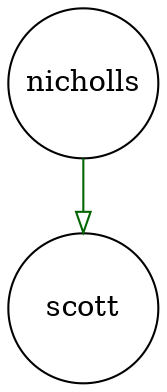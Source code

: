 digraph partagr_nicholls_scott { 
 K=0.6 
 nicholls -> { scott } [color="darkgreen", arrowhead="onormal", penwidth=1, href="#42"]; 
 "nicholls" [shape="circle", fixedsize="true", height=1, width=1, style="filled", fillcolor="white", href="#nicholls"]; 
 "scott" [shape="circle", fixedsize="true", height=1, width=1, style="filled", fillcolor="white", href="#scott"]; 

}